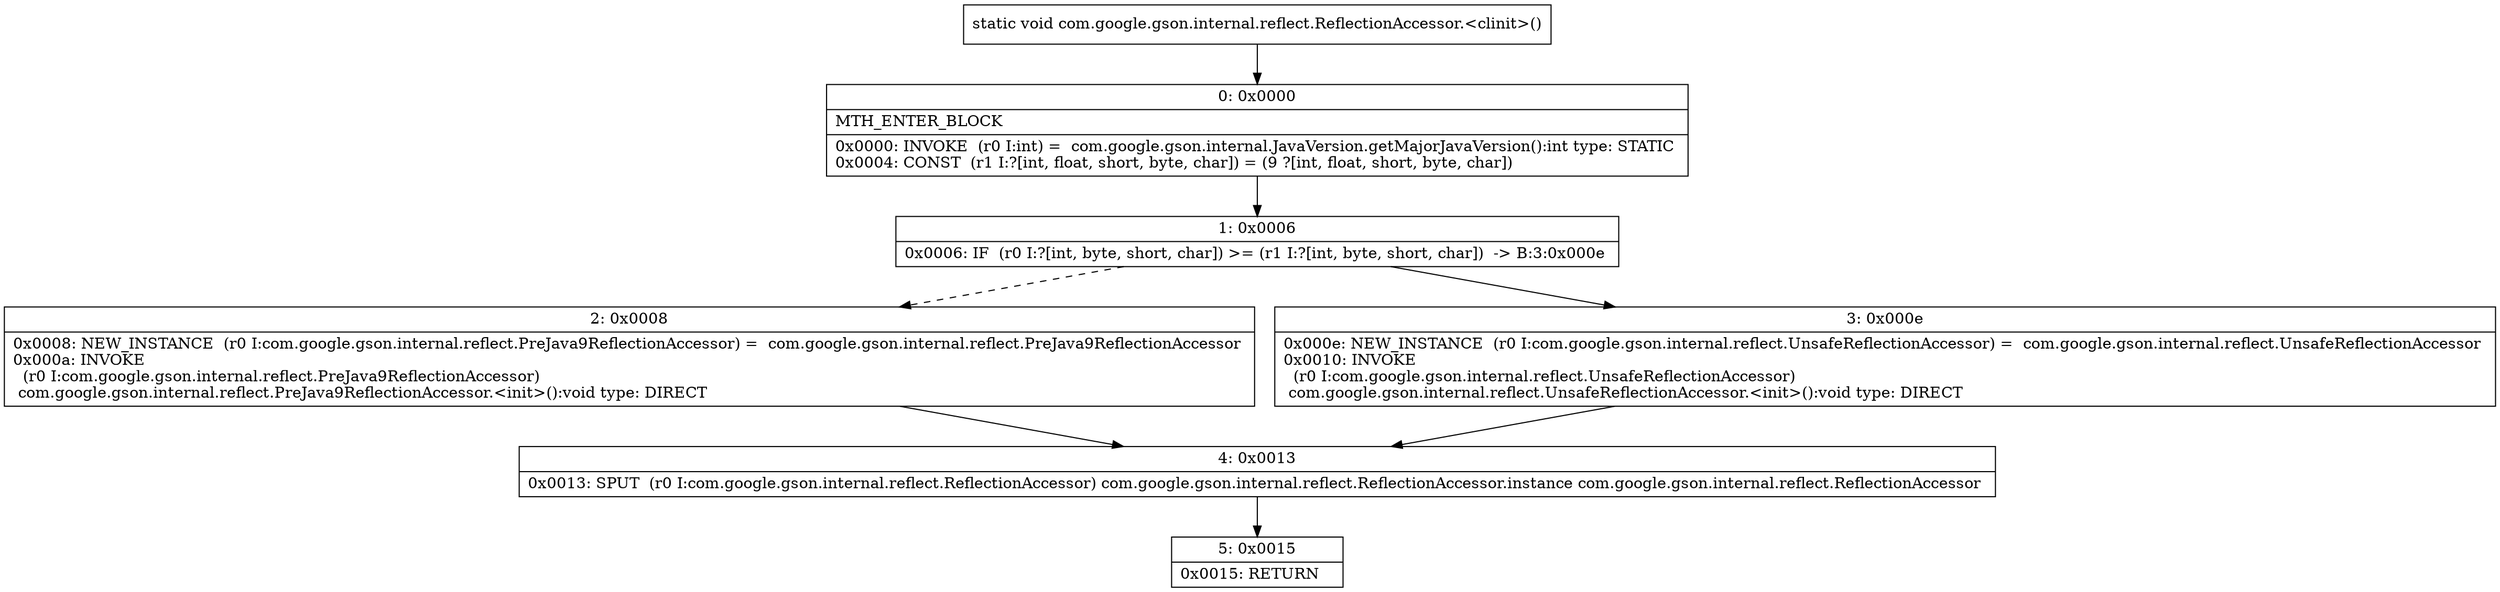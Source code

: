 digraph "CFG forcom.google.gson.internal.reflect.ReflectionAccessor.\<clinit\>()V" {
Node_0 [shape=record,label="{0\:\ 0x0000|MTH_ENTER_BLOCK\l|0x0000: INVOKE  (r0 I:int) =  com.google.gson.internal.JavaVersion.getMajorJavaVersion():int type: STATIC \l0x0004: CONST  (r1 I:?[int, float, short, byte, char]) = (9 ?[int, float, short, byte, char]) \l}"];
Node_1 [shape=record,label="{1\:\ 0x0006|0x0006: IF  (r0 I:?[int, byte, short, char]) \>= (r1 I:?[int, byte, short, char])  \-\> B:3:0x000e \l}"];
Node_2 [shape=record,label="{2\:\ 0x0008|0x0008: NEW_INSTANCE  (r0 I:com.google.gson.internal.reflect.PreJava9ReflectionAccessor) =  com.google.gson.internal.reflect.PreJava9ReflectionAccessor \l0x000a: INVOKE  \l  (r0 I:com.google.gson.internal.reflect.PreJava9ReflectionAccessor)\l com.google.gson.internal.reflect.PreJava9ReflectionAccessor.\<init\>():void type: DIRECT \l}"];
Node_3 [shape=record,label="{3\:\ 0x000e|0x000e: NEW_INSTANCE  (r0 I:com.google.gson.internal.reflect.UnsafeReflectionAccessor) =  com.google.gson.internal.reflect.UnsafeReflectionAccessor \l0x0010: INVOKE  \l  (r0 I:com.google.gson.internal.reflect.UnsafeReflectionAccessor)\l com.google.gson.internal.reflect.UnsafeReflectionAccessor.\<init\>():void type: DIRECT \l}"];
Node_4 [shape=record,label="{4\:\ 0x0013|0x0013: SPUT  (r0 I:com.google.gson.internal.reflect.ReflectionAccessor) com.google.gson.internal.reflect.ReflectionAccessor.instance com.google.gson.internal.reflect.ReflectionAccessor \l}"];
Node_5 [shape=record,label="{5\:\ 0x0015|0x0015: RETURN   \l}"];
MethodNode[shape=record,label="{static void com.google.gson.internal.reflect.ReflectionAccessor.\<clinit\>() }"];
MethodNode -> Node_0;
Node_0 -> Node_1;
Node_1 -> Node_2[style=dashed];
Node_1 -> Node_3;
Node_2 -> Node_4;
Node_3 -> Node_4;
Node_4 -> Node_5;
}

